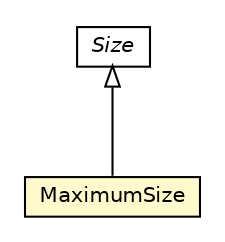 #!/usr/local/bin/dot
#
# Class diagram 
# Generated by UMLGraph version R5_6-24-gf6e263 (http://www.umlgraph.org/)
#

digraph G {
	edge [fontname="Helvetica",fontsize=10,labelfontname="Helvetica",labelfontsize=10];
	node [fontname="Helvetica",fontsize=10,shape=plaintext];
	nodesep=0.25;
	ranksep=0.5;
	// org.universAAL.ontology.recommendations.MaximumSize
	c234898 [label=<<table title="org.universAAL.ontology.recommendations.MaximumSize" border="0" cellborder="1" cellspacing="0" cellpadding="2" port="p" bgcolor="lemonChiffon" href="./MaximumSize.html">
		<tr><td><table border="0" cellspacing="0" cellpadding="1">
<tr><td align="center" balign="center"> MaximumSize </td></tr>
		</table></td></tr>
		</table>>, URL="./MaximumSize.html", fontname="Helvetica", fontcolor="black", fontsize=10.0];
	// org.universAAL.ontology.recommendations.Size
	c234902 [label=<<table title="org.universAAL.ontology.recommendations.Size" border="0" cellborder="1" cellspacing="0" cellpadding="2" port="p" href="./Size.html">
		<tr><td><table border="0" cellspacing="0" cellpadding="1">
<tr><td align="center" balign="center"><font face="Helvetica-Oblique"> Size </font></td></tr>
		</table></td></tr>
		</table>>, URL="./Size.html", fontname="Helvetica", fontcolor="black", fontsize=10.0];
	//org.universAAL.ontology.recommendations.MaximumSize extends org.universAAL.ontology.recommendations.Size
	c234902:p -> c234898:p [dir=back,arrowtail=empty];
}

